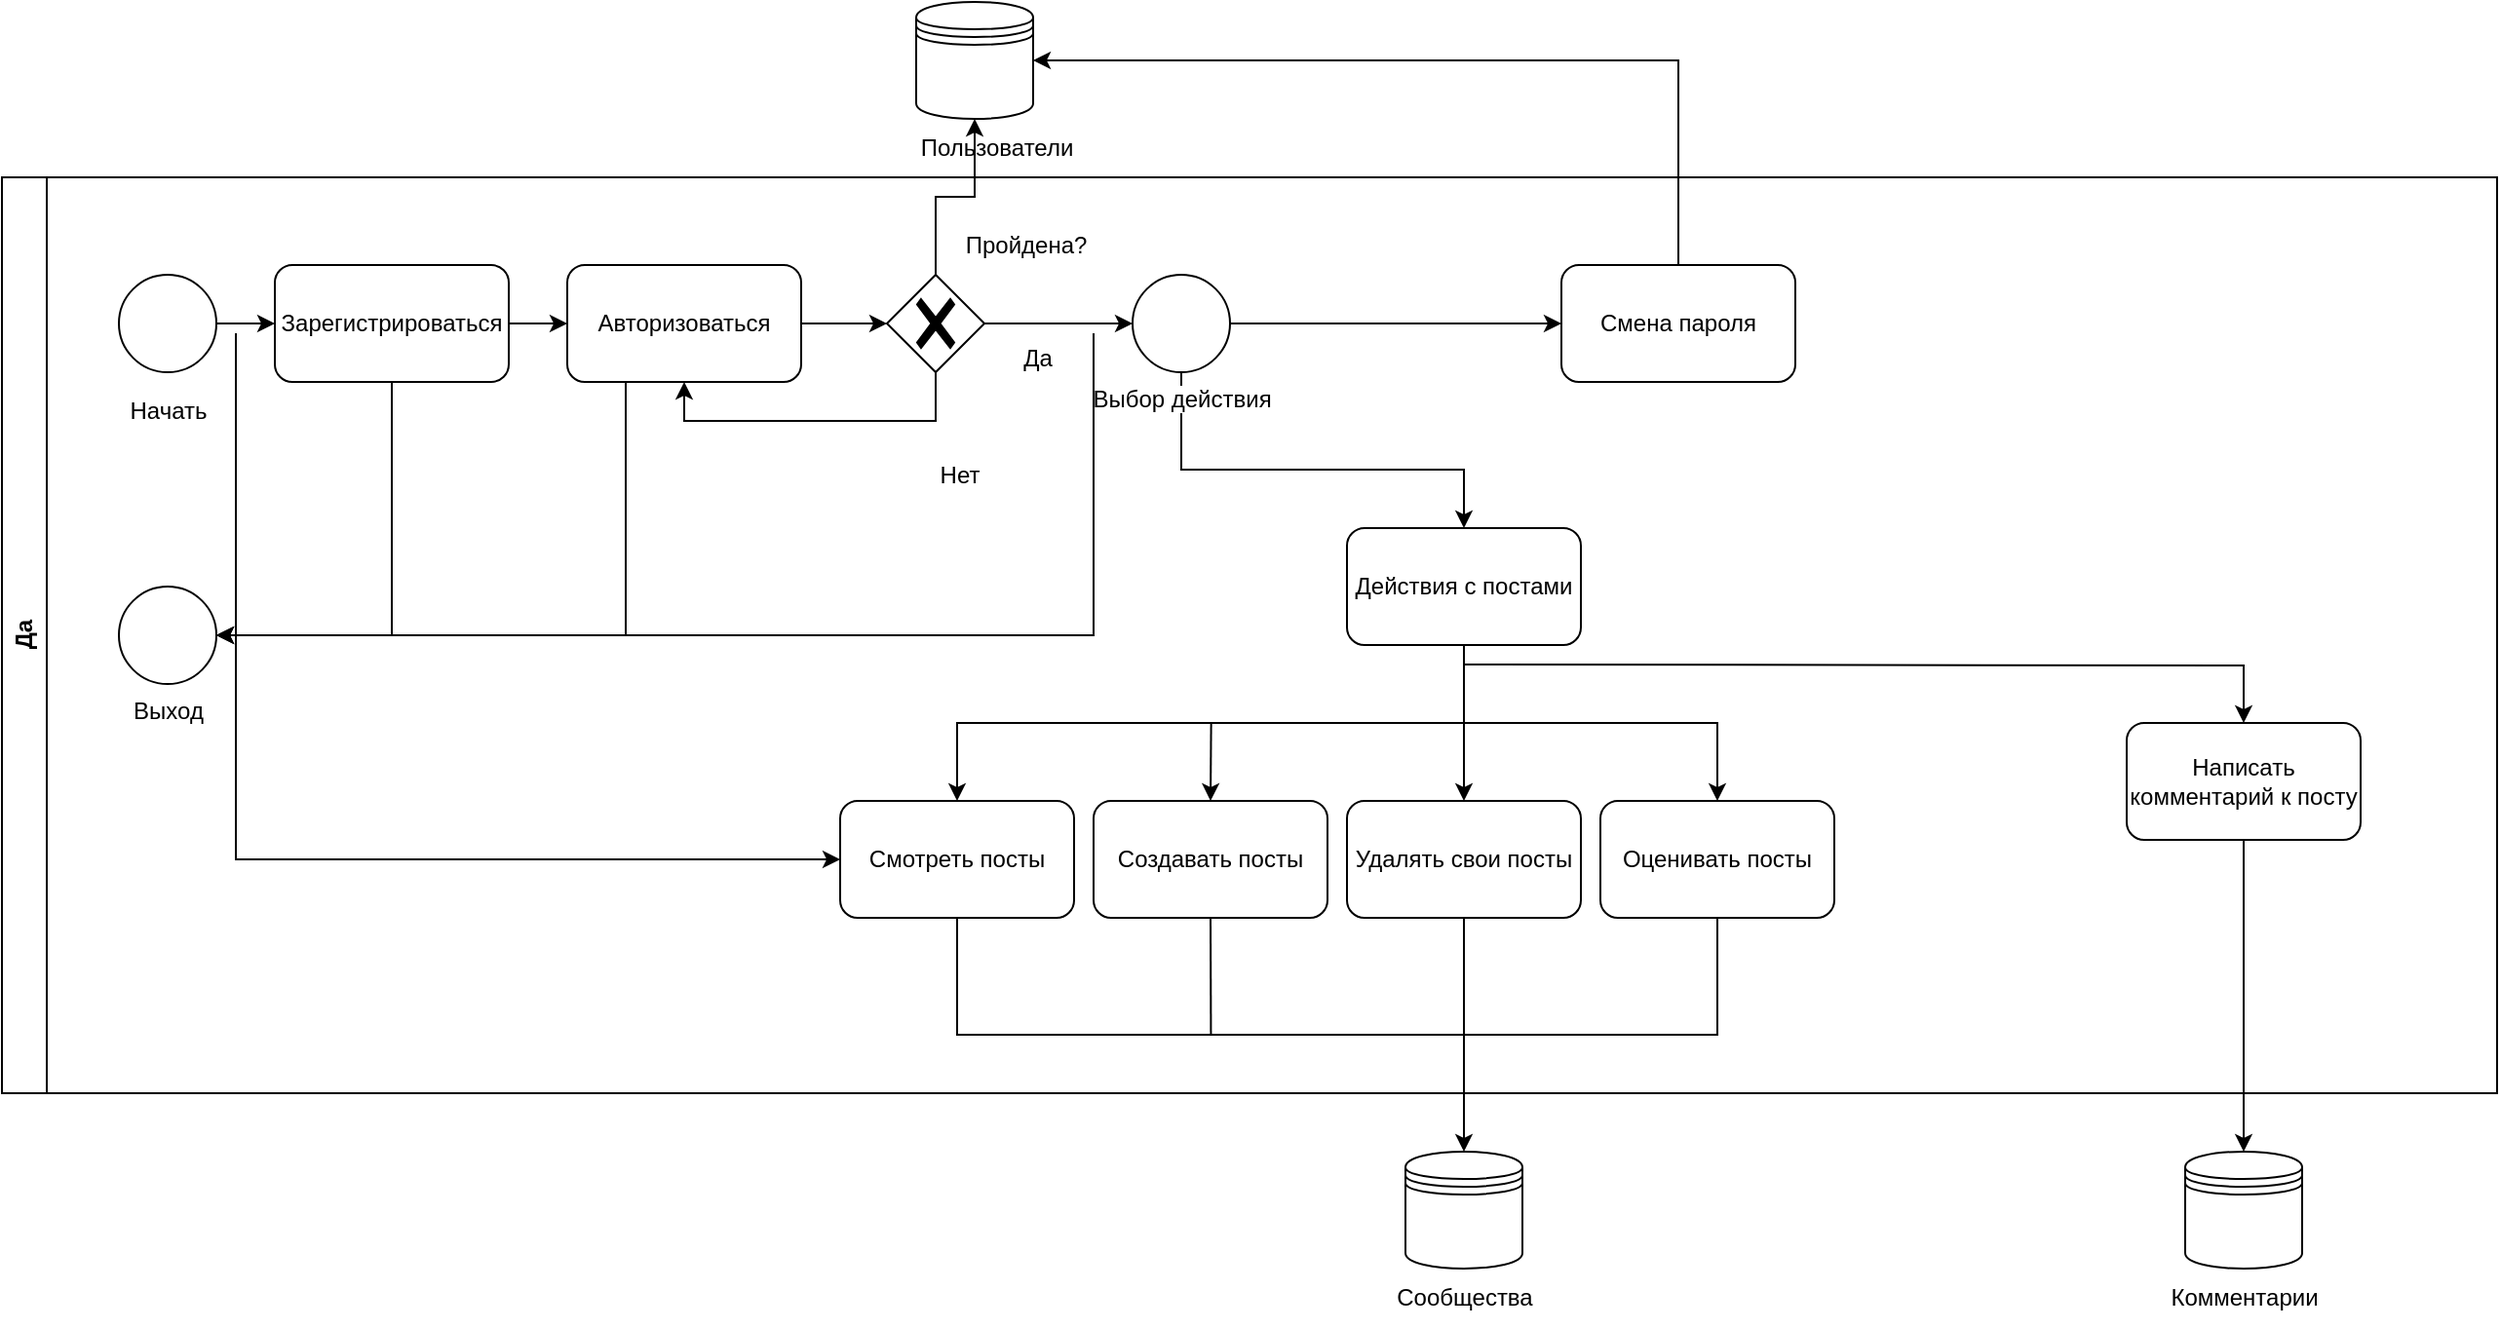 <mxfile>
    <diagram name="Страница — 1" id="y-v5PsPKPSN_T8NJfxyy">
        <mxGraphModel dx="2299" dy="680" grid="1" gridSize="10" guides="1" tooltips="1" connect="1" arrows="1" fold="1" page="1" pageScale="1" pageWidth="827" pageHeight="1169" math="0" shadow="0">
            <root>
                <mxCell id="0"/>
                <mxCell id="1" parent="0"/>
                <mxCell id="eUXOg0ovLD5lxjKrLg9W-1" value="Да" style="swimlane;horizontal=0;whiteSpace=wrap;html=1;" parent="1" vertex="1">
                    <mxGeometry x="-110" y="150" width="1280" height="470" as="geometry"/>
                </mxCell>
                <mxCell id="eUXOg0ovLD5lxjKrLg9W-9" value="" style="edgeStyle=orthogonalEdgeStyle;rounded=0;orthogonalLoop=1;jettySize=auto;html=1;" parent="eUXOg0ovLD5lxjKrLg9W-1" source="eUXOg0ovLD5lxjKrLg9W-3" target="eUXOg0ovLD5lxjKrLg9W-6" edge="1">
                    <mxGeometry relative="1" as="geometry"/>
                </mxCell>
                <mxCell id="eUXOg0ovLD5lxjKrLg9W-3" value="" style="points=[[0.145,0.145,0],[0.5,0,0],[0.855,0.145,0],[1,0.5,0],[0.855,0.855,0],[0.5,1,0],[0.145,0.855,0],[0,0.5,0]];shape=mxgraph.bpmn.event;html=1;verticalLabelPosition=bottom;labelBackgroundColor=#ffffff;verticalAlign=top;align=center;perimeter=ellipsePerimeter;outlineConnect=0;aspect=fixed;outline=standard;symbol=general;" parent="eUXOg0ovLD5lxjKrLg9W-1" vertex="1">
                    <mxGeometry x="60" y="50" width="50" height="50" as="geometry"/>
                </mxCell>
                <mxCell id="eUXOg0ovLD5lxjKrLg9W-10" value="" style="edgeStyle=orthogonalEdgeStyle;rounded=0;orthogonalLoop=1;jettySize=auto;html=1;" parent="eUXOg0ovLD5lxjKrLg9W-1" source="eUXOg0ovLD5lxjKrLg9W-6" target="eUXOg0ovLD5lxjKrLg9W-7" edge="1">
                    <mxGeometry relative="1" as="geometry"/>
                </mxCell>
                <mxCell id="eUXOg0ovLD5lxjKrLg9W-6" value="Зарегистрироваться" style="rounded=1;whiteSpace=wrap;html=1;" parent="eUXOg0ovLD5lxjKrLg9W-1" vertex="1">
                    <mxGeometry x="140" y="45" width="120" height="60" as="geometry"/>
                </mxCell>
                <mxCell id="eUXOg0ovLD5lxjKrLg9W-7" value="Авторизоваться" style="rounded=1;whiteSpace=wrap;html=1;" parent="eUXOg0ovLD5lxjKrLg9W-1" vertex="1">
                    <mxGeometry x="290" y="45" width="120" height="60" as="geometry"/>
                </mxCell>
                <mxCell id="eUXOg0ovLD5lxjKrLg9W-8" value="Начать" style="text;html=1;align=center;verticalAlign=middle;resizable=0;points=[];autosize=1;strokeColor=none;fillColor=none;" parent="eUXOg0ovLD5lxjKrLg9W-1" vertex="1">
                    <mxGeometry x="55" y="105" width="60" height="30" as="geometry"/>
                </mxCell>
                <mxCell id="eUXOg0ovLD5lxjKrLg9W-24" value="" style="edgeStyle=orthogonalEdgeStyle;rounded=0;orthogonalLoop=1;jettySize=auto;html=1;" parent="eUXOg0ovLD5lxjKrLg9W-1" source="eUXOg0ovLD5lxjKrLg9W-18" target="eUXOg0ovLD5lxjKrLg9W-23" edge="1">
                    <mxGeometry relative="1" as="geometry"/>
                </mxCell>
                <mxCell id="eUXOg0ovLD5lxjKrLg9W-27" style="edgeStyle=orthogonalEdgeStyle;rounded=0;orthogonalLoop=1;jettySize=auto;html=1;entryX=0.5;entryY=1;entryDx=0;entryDy=0;exitX=0.5;exitY=1;exitDx=0;exitDy=0;exitPerimeter=0;" parent="eUXOg0ovLD5lxjKrLg9W-1" source="eUXOg0ovLD5lxjKrLg9W-18" target="eUXOg0ovLD5lxjKrLg9W-7" edge="1">
                    <mxGeometry relative="1" as="geometry">
                        <mxPoint x="470" y="110" as="sourcePoint"/>
                    </mxGeometry>
                </mxCell>
                <mxCell id="eUXOg0ovLD5lxjKrLg9W-18" value="" style="points=[[0.25,0.25,0],[0.5,0,0],[0.75,0.25,0],[1,0.5,0],[0.75,0.75,0],[0.5,1,0],[0.25,0.75,0],[0,0.5,0]];shape=mxgraph.bpmn.gateway2;html=1;verticalLabelPosition=bottom;labelBackgroundColor=#ffffff;verticalAlign=top;align=center;perimeter=rhombusPerimeter;outlineConnect=0;outline=none;symbol=none;gwType=exclusive;" parent="eUXOg0ovLD5lxjKrLg9W-1" vertex="1">
                    <mxGeometry x="454" y="50" width="50" height="50" as="geometry"/>
                </mxCell>
                <mxCell id="eUXOg0ovLD5lxjKrLg9W-48" style="edgeStyle=orthogonalEdgeStyle;rounded=0;orthogonalLoop=1;jettySize=auto;html=1;" parent="eUXOg0ovLD5lxjKrLg9W-1" source="eUXOg0ovLD5lxjKrLg9W-23" target="eUXOg0ovLD5lxjKrLg9W-42" edge="1">
                    <mxGeometry relative="1" as="geometry">
                        <Array as="points">
                            <mxPoint x="605" y="150"/>
                            <mxPoint x="750" y="150"/>
                        </Array>
                    </mxGeometry>
                </mxCell>
                <mxCell id="2" style="edgeStyle=none;html=1;exitX=1;exitY=0.5;exitDx=0;exitDy=0;exitPerimeter=0;entryX=0;entryY=0.5;entryDx=0;entryDy=0;" parent="eUXOg0ovLD5lxjKrLg9W-1" source="eUXOg0ovLD5lxjKrLg9W-23" target="eUXOg0ovLD5lxjKrLg9W-37" edge="1">
                    <mxGeometry relative="1" as="geometry"/>
                </mxCell>
                <mxCell id="eUXOg0ovLD5lxjKrLg9W-23" value="Выбор действия" style="points=[[0.145,0.145,0],[0.5,0,0],[0.855,0.145,0],[1,0.5,0],[0.855,0.855,0],[0.5,1,0],[0.145,0.855,0],[0,0.5,0]];shape=mxgraph.bpmn.event;html=1;verticalLabelPosition=bottom;labelBackgroundColor=#ffffff;verticalAlign=top;align=center;perimeter=ellipsePerimeter;outlineConnect=0;aspect=fixed;outline=standard;symbol=general;" parent="eUXOg0ovLD5lxjKrLg9W-1" vertex="1">
                    <mxGeometry x="580" y="50" width="50" height="50" as="geometry"/>
                </mxCell>
                <mxCell id="eUXOg0ovLD5lxjKrLg9W-26" value="" style="edgeStyle=orthogonalEdgeStyle;rounded=0;orthogonalLoop=1;jettySize=auto;html=1;entryX=0;entryY=0.5;entryDx=0;entryDy=0;entryPerimeter=0;" parent="eUXOg0ovLD5lxjKrLg9W-1" source="eUXOg0ovLD5lxjKrLg9W-7" target="eUXOg0ovLD5lxjKrLg9W-18" edge="1">
                    <mxGeometry relative="1" as="geometry"/>
                </mxCell>
                <mxCell id="eUXOg0ovLD5lxjKrLg9W-19" value="Пройдена?" style="text;html=1;align=center;verticalAlign=middle;resizable=0;points=[];autosize=1;strokeColor=none;fillColor=none;" parent="eUXOg0ovLD5lxjKrLg9W-1" vertex="1">
                    <mxGeometry x="480" y="20" width="90" height="30" as="geometry"/>
                </mxCell>
                <mxCell id="eUXOg0ovLD5lxjKrLg9W-31" value="Выход" style="points=[[0.145,0.145,0],[0.5,0,0],[0.855,0.145,0],[1,0.5,0],[0.855,0.855,0],[0.5,1,0],[0.145,0.855,0],[0,0.5,0]];shape=mxgraph.bpmn.event;html=1;verticalLabelPosition=bottom;labelBackgroundColor=#ffffff;verticalAlign=top;align=center;perimeter=ellipsePerimeter;outlineConnect=0;aspect=fixed;outline=standard;symbol=general;" parent="eUXOg0ovLD5lxjKrLg9W-1" vertex="1">
                    <mxGeometry x="60" y="210" width="50" height="50" as="geometry"/>
                </mxCell>
                <mxCell id="eUXOg0ovLD5lxjKrLg9W-33" value="" style="endArrow=classic;html=1;rounded=0;entryX=1;entryY=0.5;entryDx=0;entryDy=0;entryPerimeter=0;exitX=0.5;exitY=1;exitDx=0;exitDy=0;" parent="eUXOg0ovLD5lxjKrLg9W-1" source="eUXOg0ovLD5lxjKrLg9W-6" target="eUXOg0ovLD5lxjKrLg9W-31" edge="1">
                    <mxGeometry width="50" height="50" relative="1" as="geometry">
                        <mxPoint x="470" y="200" as="sourcePoint"/>
                        <mxPoint x="520" y="150" as="targetPoint"/>
                        <Array as="points">
                            <mxPoint x="200" y="235"/>
                        </Array>
                    </mxGeometry>
                </mxCell>
                <mxCell id="eUXOg0ovLD5lxjKrLg9W-35" value="" style="endArrow=classic;html=1;rounded=0;entryX=1;entryY=0.5;entryDx=0;entryDy=0;entryPerimeter=0;exitX=0.25;exitY=1;exitDx=0;exitDy=0;" parent="eUXOg0ovLD5lxjKrLg9W-1" source="eUXOg0ovLD5lxjKrLg9W-7" target="eUXOg0ovLD5lxjKrLg9W-31" edge="1">
                    <mxGeometry width="50" height="50" relative="1" as="geometry">
                        <mxPoint x="470" y="200" as="sourcePoint"/>
                        <mxPoint x="520" y="150" as="targetPoint"/>
                        <Array as="points">
                            <mxPoint x="320" y="235"/>
                        </Array>
                    </mxGeometry>
                </mxCell>
                <mxCell id="eUXOg0ovLD5lxjKrLg9W-37" value="Смена пароля" style="rounded=1;whiteSpace=wrap;html=1;" parent="eUXOg0ovLD5lxjKrLg9W-1" vertex="1">
                    <mxGeometry x="800" y="45" width="120" height="60" as="geometry"/>
                </mxCell>
                <mxCell id="eUXOg0ovLD5lxjKrLg9W-49" style="edgeStyle=orthogonalEdgeStyle;rounded=0;orthogonalLoop=1;jettySize=auto;html=1;entryX=0.5;entryY=0;entryDx=0;entryDy=0;" parent="eUXOg0ovLD5lxjKrLg9W-1" source="eUXOg0ovLD5lxjKrLg9W-42" target="eUXOg0ovLD5lxjKrLg9W-43" edge="1">
                    <mxGeometry relative="1" as="geometry">
                        <Array as="points">
                            <mxPoint x="750" y="280"/>
                            <mxPoint x="490" y="280"/>
                        </Array>
                    </mxGeometry>
                </mxCell>
                <mxCell id="eUXOg0ovLD5lxjKrLg9W-50" style="edgeStyle=orthogonalEdgeStyle;rounded=0;orthogonalLoop=1;jettySize=auto;html=1;entryX=0.5;entryY=0;entryDx=0;entryDy=0;" parent="eUXOg0ovLD5lxjKrLg9W-1" source="eUXOg0ovLD5lxjKrLg9W-42" target="eUXOg0ovLD5lxjKrLg9W-44" edge="1">
                    <mxGeometry relative="1" as="geometry"/>
                </mxCell>
                <mxCell id="eUXOg0ovLD5lxjKrLg9W-51" style="edgeStyle=orthogonalEdgeStyle;rounded=0;orthogonalLoop=1;jettySize=auto;html=1;entryX=0.5;entryY=0;entryDx=0;entryDy=0;" parent="eUXOg0ovLD5lxjKrLg9W-1" target="eUXOg0ovLD5lxjKrLg9W-45" edge="1">
                    <mxGeometry relative="1" as="geometry">
                        <mxPoint x="750" y="250" as="sourcePoint"/>
                    </mxGeometry>
                </mxCell>
                <mxCell id="eUXOg0ovLD5lxjKrLg9W-42" value="Действия с постами" style="rounded=1;whiteSpace=wrap;html=1;" parent="eUXOg0ovLD5lxjKrLg9W-1" vertex="1">
                    <mxGeometry x="690" y="180" width="120" height="60" as="geometry"/>
                </mxCell>
                <mxCell id="eUXOg0ovLD5lxjKrLg9W-43" value="Смотреть посты" style="rounded=1;whiteSpace=wrap;html=1;" parent="eUXOg0ovLD5lxjKrLg9W-1" vertex="1">
                    <mxGeometry x="430" y="320" width="120" height="60" as="geometry"/>
                </mxCell>
                <mxCell id="eUXOg0ovLD5lxjKrLg9W-44" value="Удалять свои посты" style="rounded=1;whiteSpace=wrap;html=1;" parent="eUXOg0ovLD5lxjKrLg9W-1" vertex="1">
                    <mxGeometry x="690" y="320" width="120" height="60" as="geometry"/>
                </mxCell>
                <mxCell id="eUXOg0ovLD5lxjKrLg9W-45" value="Написать комментарий к посту" style="rounded=1;whiteSpace=wrap;html=1;" parent="eUXOg0ovLD5lxjKrLg9W-1" vertex="1">
                    <mxGeometry x="1090" y="280" width="120" height="60" as="geometry"/>
                </mxCell>
                <mxCell id="4" value="Оценивать посты" style="rounded=1;whiteSpace=wrap;html=1;" vertex="1" parent="eUXOg0ovLD5lxjKrLg9W-1">
                    <mxGeometry x="820" y="320" width="120" height="60" as="geometry"/>
                </mxCell>
                <mxCell id="5" value="Создавать посты" style="rounded=1;whiteSpace=wrap;html=1;" vertex="1" parent="eUXOg0ovLD5lxjKrLg9W-1">
                    <mxGeometry x="560" y="320" width="120" height="60" as="geometry"/>
                </mxCell>
                <mxCell id="eUXOg0ovLD5lxjKrLg9W-12" value="" style="shape=datastore;whiteSpace=wrap;html=1;" parent="1" vertex="1">
                    <mxGeometry x="359" y="60" width="60" height="60" as="geometry"/>
                </mxCell>
                <mxCell id="eUXOg0ovLD5lxjKrLg9W-21" value="" style="edgeStyle=orthogonalEdgeStyle;rounded=0;orthogonalLoop=1;jettySize=auto;html=1;" parent="1" source="eUXOg0ovLD5lxjKrLg9W-18" target="eUXOg0ovLD5lxjKrLg9W-12" edge="1">
                    <mxGeometry relative="1" as="geometry"/>
                </mxCell>
                <mxCell id="eUXOg0ovLD5lxjKrLg9W-22" value="Пользователи" style="text;html=1;align=center;verticalAlign=middle;resizable=0;points=[];autosize=1;strokeColor=none;fillColor=none;" parent="1" vertex="1">
                    <mxGeometry x="350" y="120" width="100" height="30" as="geometry"/>
                </mxCell>
                <mxCell id="eUXOg0ovLD5lxjKrLg9W-29" value="Нет" style="text;html=1;align=center;verticalAlign=middle;resizable=0;points=[];autosize=1;strokeColor=none;fillColor=none;" parent="1" vertex="1">
                    <mxGeometry x="361" y="288" width="40" height="30" as="geometry"/>
                </mxCell>
                <mxCell id="eUXOg0ovLD5lxjKrLg9W-30" value="Да" style="text;html=1;align=center;verticalAlign=middle;resizable=0;points=[];autosize=1;strokeColor=none;fillColor=none;" parent="1" vertex="1">
                    <mxGeometry x="401" y="228" width="40" height="30" as="geometry"/>
                </mxCell>
                <mxCell id="eUXOg0ovLD5lxjKrLg9W-36" value="" style="endArrow=classic;html=1;rounded=0;entryX=1;entryY=0.5;entryDx=0;entryDy=0;entryPerimeter=0;" parent="1" target="eUXOg0ovLD5lxjKrLg9W-31" edge="1">
                    <mxGeometry width="50" height="50" relative="1" as="geometry">
                        <mxPoint x="450" y="230" as="sourcePoint"/>
                        <mxPoint x="430" y="310" as="targetPoint"/>
                        <Array as="points">
                            <mxPoint x="450" y="385"/>
                        </Array>
                    </mxGeometry>
                </mxCell>
                <mxCell id="eUXOg0ovLD5lxjKrLg9W-59" value="" style="shape=datastore;whiteSpace=wrap;html=1;" parent="1" vertex="1">
                    <mxGeometry x="610" y="650" width="60" height="60" as="geometry"/>
                </mxCell>
                <mxCell id="eUXOg0ovLD5lxjKrLg9W-60" value="Сообщества" style="text;html=1;align=center;verticalAlign=middle;resizable=0;points=[];autosize=1;strokeColor=none;fillColor=none;" parent="1" vertex="1">
                    <mxGeometry x="595" y="710" width="90" height="30" as="geometry"/>
                </mxCell>
                <mxCell id="eUXOg0ovLD5lxjKrLg9W-64" value="Комментарии" style="text;html=1;align=center;verticalAlign=middle;resizable=0;points=[];autosize=1;strokeColor=none;fillColor=none;" parent="1" vertex="1">
                    <mxGeometry x="990" y="710" width="100" height="30" as="geometry"/>
                </mxCell>
                <mxCell id="eUXOg0ovLD5lxjKrLg9W-65" value="" style="shape=datastore;whiteSpace=wrap;html=1;" parent="1" vertex="1">
                    <mxGeometry x="1010" y="650" width="60" height="60" as="geometry"/>
                </mxCell>
                <mxCell id="eUXOg0ovLD5lxjKrLg9W-71" style="edgeStyle=orthogonalEdgeStyle;rounded=0;orthogonalLoop=1;jettySize=auto;html=1;entryX=0.5;entryY=0;entryDx=0;entryDy=0;" parent="1" source="eUXOg0ovLD5lxjKrLg9W-44" target="eUXOg0ovLD5lxjKrLg9W-59" edge="1">
                    <mxGeometry relative="1" as="geometry"/>
                </mxCell>
                <mxCell id="3" style="edgeStyle=none;html=1;exitX=0.5;exitY=0;exitDx=0;exitDy=0;entryX=1;entryY=0.5;entryDx=0;entryDy=0;rounded=0;" parent="1" source="eUXOg0ovLD5lxjKrLg9W-37" target="eUXOg0ovLD5lxjKrLg9W-12" edge="1">
                    <mxGeometry relative="1" as="geometry">
                        <Array as="points">
                            <mxPoint x="750" y="90"/>
                        </Array>
                    </mxGeometry>
                </mxCell>
                <mxCell id="6" style="edgeStyle=none;html=1;exitX=0.5;exitY=0;exitDx=0;exitDy=0;endArrow=none;endFill=0;startArrow=classic;startFill=1;" edge="1" parent="1" source="5">
                    <mxGeometry relative="1" as="geometry">
                        <mxPoint x="510.316" y="430" as="targetPoint"/>
                    </mxGeometry>
                </mxCell>
                <mxCell id="7" style="edgeStyle=none;html=1;exitX=0.5;exitY=0;exitDx=0;exitDy=0;startArrow=classic;startFill=1;endArrow=none;endFill=0;rounded=0;" edge="1" parent="1" source="4">
                    <mxGeometry relative="1" as="geometry">
                        <mxPoint x="640" y="430" as="targetPoint"/>
                        <Array as="points">
                            <mxPoint x="770" y="430"/>
                        </Array>
                    </mxGeometry>
                </mxCell>
                <mxCell id="9" style="edgeStyle=none;rounded=0;html=1;exitX=0.5;exitY=1;exitDx=0;exitDy=0;entryX=0.5;entryY=0;entryDx=0;entryDy=0;startArrow=none;startFill=0;endArrow=classic;endFill=1;" edge="1" parent="1" source="eUXOg0ovLD5lxjKrLg9W-45" target="eUXOg0ovLD5lxjKrLg9W-65">
                    <mxGeometry relative="1" as="geometry"/>
                </mxCell>
                <mxCell id="10" style="edgeStyle=none;rounded=0;html=1;exitX=0.5;exitY=1;exitDx=0;exitDy=0;startArrow=none;startFill=0;endArrow=none;endFill=0;" edge="1" parent="1" source="eUXOg0ovLD5lxjKrLg9W-43">
                    <mxGeometry relative="1" as="geometry">
                        <mxPoint x="640" y="590" as="targetPoint"/>
                        <Array as="points">
                            <mxPoint x="380" y="590"/>
                        </Array>
                    </mxGeometry>
                </mxCell>
                <mxCell id="11" style="edgeStyle=none;rounded=0;html=1;exitX=0.5;exitY=1;exitDx=0;exitDy=0;startArrow=none;startFill=0;endArrow=none;endFill=0;" edge="1" parent="1" source="5">
                    <mxGeometry relative="1" as="geometry">
                        <mxPoint x="510.217" y="590.0" as="targetPoint"/>
                    </mxGeometry>
                </mxCell>
                <mxCell id="12" style="edgeStyle=none;rounded=0;html=1;exitX=0.5;exitY=1;exitDx=0;exitDy=0;startArrow=none;startFill=0;endArrow=none;endFill=0;" edge="1" parent="1" source="4">
                    <mxGeometry relative="1" as="geometry">
                        <mxPoint x="640" y="590.0" as="targetPoint"/>
                        <Array as="points">
                            <mxPoint x="770" y="590"/>
                        </Array>
                    </mxGeometry>
                </mxCell>
                <mxCell id="13" style="edgeStyle=none;rounded=0;html=1;exitX=0;exitY=0.5;exitDx=0;exitDy=0;startArrow=classic;startFill=1;endArrow=none;endFill=0;" edge="1" parent="1" source="eUXOg0ovLD5lxjKrLg9W-43">
                    <mxGeometry relative="1" as="geometry">
                        <mxPoint x="10" y="230" as="targetPoint"/>
                        <Array as="points">
                            <mxPoint x="10" y="500"/>
                        </Array>
                    </mxGeometry>
                </mxCell>
            </root>
        </mxGraphModel>
    </diagram>
</mxfile>
